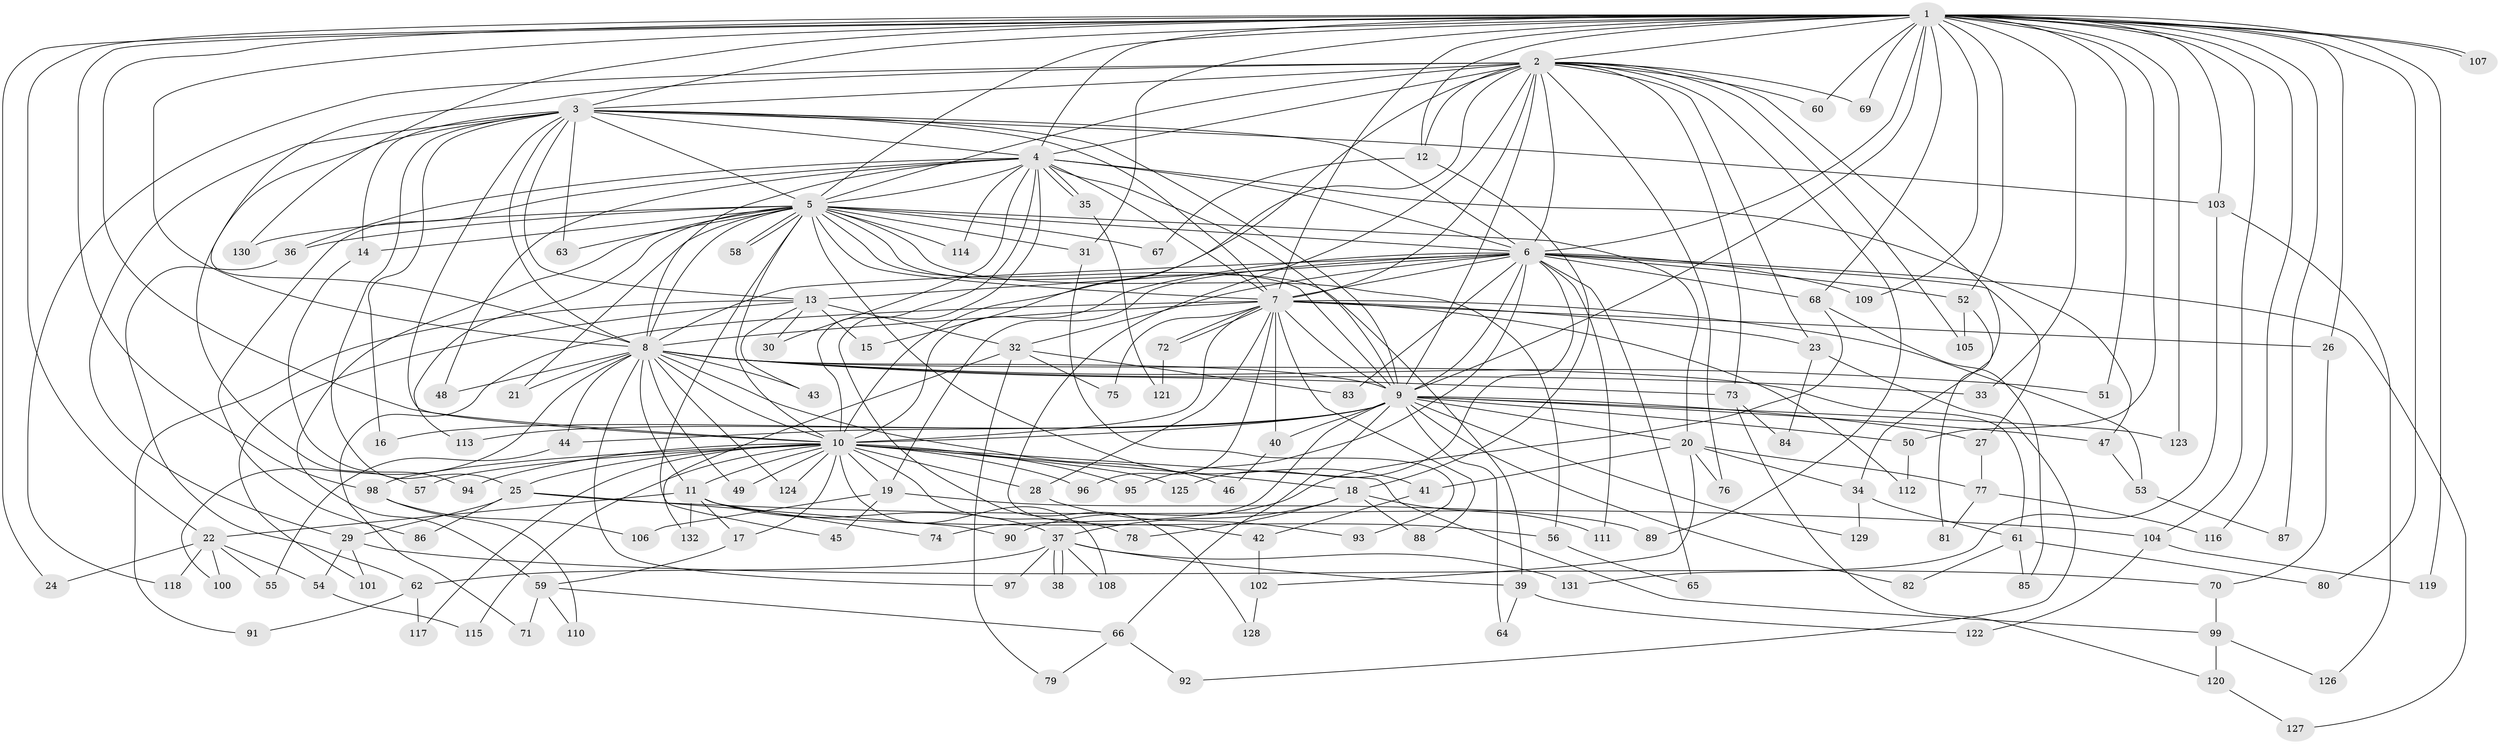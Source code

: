 // coarse degree distribution, {32: 0.010101010101010102, 27: 0.010101010101010102, 13: 0.010101010101010102, 38: 0.010101010101010102, 18: 0.010101010101010102, 17: 0.010101010101010102, 20: 0.020202020202020204, 8: 0.030303030303030304, 4: 0.15151515151515152, 3: 0.1414141414141414, 2: 0.5252525252525253, 5: 0.020202020202020204, 6: 0.020202020202020204, 9: 0.020202020202020204, 7: 0.010101010101010102}
// Generated by graph-tools (version 1.1) at 2025/41/03/06/25 10:41:32]
// undirected, 132 vertices, 289 edges
graph export_dot {
graph [start="1"]
  node [color=gray90,style=filled];
  1;
  2;
  3;
  4;
  5;
  6;
  7;
  8;
  9;
  10;
  11;
  12;
  13;
  14;
  15;
  16;
  17;
  18;
  19;
  20;
  21;
  22;
  23;
  24;
  25;
  26;
  27;
  28;
  29;
  30;
  31;
  32;
  33;
  34;
  35;
  36;
  37;
  38;
  39;
  40;
  41;
  42;
  43;
  44;
  45;
  46;
  47;
  48;
  49;
  50;
  51;
  52;
  53;
  54;
  55;
  56;
  57;
  58;
  59;
  60;
  61;
  62;
  63;
  64;
  65;
  66;
  67;
  68;
  69;
  70;
  71;
  72;
  73;
  74;
  75;
  76;
  77;
  78;
  79;
  80;
  81;
  82;
  83;
  84;
  85;
  86;
  87;
  88;
  89;
  90;
  91;
  92;
  93;
  94;
  95;
  96;
  97;
  98;
  99;
  100;
  101;
  102;
  103;
  104;
  105;
  106;
  107;
  108;
  109;
  110;
  111;
  112;
  113;
  114;
  115;
  116;
  117;
  118;
  119;
  120;
  121;
  122;
  123;
  124;
  125;
  126;
  127;
  128;
  129;
  130;
  131;
  132;
  1 -- 2;
  1 -- 3;
  1 -- 4;
  1 -- 5;
  1 -- 6;
  1 -- 7;
  1 -- 8;
  1 -- 9;
  1 -- 10;
  1 -- 12;
  1 -- 22;
  1 -- 24;
  1 -- 26;
  1 -- 31;
  1 -- 33;
  1 -- 50;
  1 -- 51;
  1 -- 52;
  1 -- 60;
  1 -- 68;
  1 -- 69;
  1 -- 80;
  1 -- 87;
  1 -- 98;
  1 -- 103;
  1 -- 104;
  1 -- 107;
  1 -- 107;
  1 -- 109;
  1 -- 116;
  1 -- 119;
  1 -- 123;
  1 -- 130;
  2 -- 3;
  2 -- 4;
  2 -- 5;
  2 -- 6;
  2 -- 7;
  2 -- 8;
  2 -- 9;
  2 -- 10;
  2 -- 12;
  2 -- 15;
  2 -- 23;
  2 -- 34;
  2 -- 42;
  2 -- 60;
  2 -- 69;
  2 -- 73;
  2 -- 76;
  2 -- 89;
  2 -- 105;
  2 -- 118;
  3 -- 4;
  3 -- 5;
  3 -- 6;
  3 -- 7;
  3 -- 8;
  3 -- 9;
  3 -- 10;
  3 -- 13;
  3 -- 14;
  3 -- 16;
  3 -- 25;
  3 -- 29;
  3 -- 57;
  3 -- 63;
  3 -- 103;
  4 -- 5;
  4 -- 6;
  4 -- 7;
  4 -- 8;
  4 -- 9;
  4 -- 10;
  4 -- 30;
  4 -- 35;
  4 -- 35;
  4 -- 36;
  4 -- 47;
  4 -- 48;
  4 -- 86;
  4 -- 114;
  4 -- 128;
  5 -- 6;
  5 -- 7;
  5 -- 8;
  5 -- 9;
  5 -- 10;
  5 -- 14;
  5 -- 20;
  5 -- 21;
  5 -- 31;
  5 -- 36;
  5 -- 39;
  5 -- 41;
  5 -- 45;
  5 -- 56;
  5 -- 58;
  5 -- 58;
  5 -- 59;
  5 -- 63;
  5 -- 67;
  5 -- 113;
  5 -- 114;
  5 -- 130;
  6 -- 7;
  6 -- 8;
  6 -- 9;
  6 -- 10;
  6 -- 13;
  6 -- 19;
  6 -- 27;
  6 -- 32;
  6 -- 52;
  6 -- 65;
  6 -- 68;
  6 -- 83;
  6 -- 95;
  6 -- 109;
  6 -- 111;
  6 -- 125;
  6 -- 127;
  7 -- 8;
  7 -- 9;
  7 -- 10;
  7 -- 23;
  7 -- 26;
  7 -- 28;
  7 -- 40;
  7 -- 53;
  7 -- 71;
  7 -- 72;
  7 -- 72;
  7 -- 75;
  7 -- 88;
  7 -- 96;
  7 -- 112;
  8 -- 9;
  8 -- 10;
  8 -- 11;
  8 -- 21;
  8 -- 33;
  8 -- 43;
  8 -- 44;
  8 -- 46;
  8 -- 48;
  8 -- 49;
  8 -- 51;
  8 -- 61;
  8 -- 73;
  8 -- 97;
  8 -- 100;
  8 -- 124;
  9 -- 10;
  9 -- 16;
  9 -- 20;
  9 -- 27;
  9 -- 40;
  9 -- 44;
  9 -- 47;
  9 -- 50;
  9 -- 64;
  9 -- 66;
  9 -- 74;
  9 -- 82;
  9 -- 113;
  9 -- 123;
  9 -- 129;
  10 -- 11;
  10 -- 17;
  10 -- 18;
  10 -- 19;
  10 -- 25;
  10 -- 28;
  10 -- 49;
  10 -- 57;
  10 -- 78;
  10 -- 94;
  10 -- 95;
  10 -- 96;
  10 -- 98;
  10 -- 99;
  10 -- 108;
  10 -- 115;
  10 -- 117;
  10 -- 124;
  10 -- 125;
  11 -- 17;
  11 -- 22;
  11 -- 37;
  11 -- 56;
  11 -- 74;
  11 -- 132;
  12 -- 18;
  12 -- 67;
  13 -- 15;
  13 -- 30;
  13 -- 32;
  13 -- 43;
  13 -- 91;
  13 -- 101;
  14 -- 94;
  17 -- 59;
  18 -- 37;
  18 -- 78;
  18 -- 88;
  18 -- 111;
  19 -- 45;
  19 -- 89;
  19 -- 106;
  20 -- 34;
  20 -- 41;
  20 -- 76;
  20 -- 77;
  20 -- 102;
  22 -- 24;
  22 -- 54;
  22 -- 55;
  22 -- 100;
  22 -- 118;
  23 -- 84;
  23 -- 92;
  25 -- 29;
  25 -- 86;
  25 -- 90;
  25 -- 104;
  26 -- 70;
  27 -- 77;
  28 -- 93;
  29 -- 54;
  29 -- 70;
  29 -- 101;
  31 -- 93;
  32 -- 75;
  32 -- 79;
  32 -- 83;
  32 -- 132;
  34 -- 61;
  34 -- 129;
  35 -- 121;
  36 -- 62;
  37 -- 38;
  37 -- 38;
  37 -- 39;
  37 -- 62;
  37 -- 97;
  37 -- 108;
  37 -- 131;
  39 -- 64;
  39 -- 122;
  40 -- 46;
  41 -- 42;
  42 -- 102;
  44 -- 55;
  47 -- 53;
  50 -- 112;
  52 -- 81;
  52 -- 105;
  53 -- 87;
  54 -- 115;
  56 -- 65;
  59 -- 66;
  59 -- 71;
  59 -- 110;
  61 -- 80;
  61 -- 82;
  61 -- 85;
  62 -- 91;
  62 -- 117;
  66 -- 79;
  66 -- 92;
  68 -- 85;
  68 -- 90;
  70 -- 99;
  72 -- 121;
  73 -- 84;
  73 -- 120;
  77 -- 81;
  77 -- 116;
  98 -- 106;
  98 -- 110;
  99 -- 120;
  99 -- 126;
  102 -- 128;
  103 -- 126;
  103 -- 131;
  104 -- 119;
  104 -- 122;
  120 -- 127;
}
